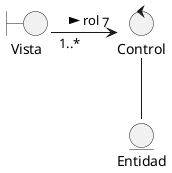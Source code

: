 @startuml
boundary Vista
control Control
entity Entidad

Vista "1..*" -right-> "7" Control : rol >
Control -- Entidad

@enduml